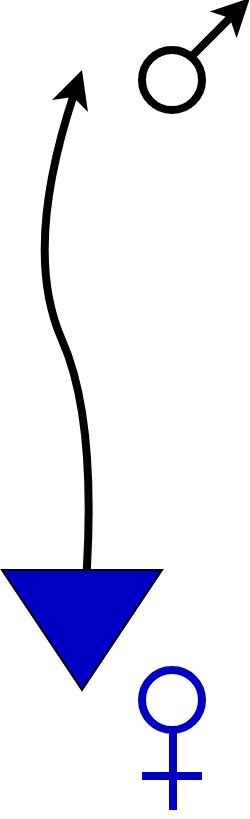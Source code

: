 <mxfile version="17.4.6" type="github">
  <diagram id="E4FNVSEl0UikUWokrGWK" name="Page-1">
    <mxGraphModel dx="687" dy="739" grid="1" gridSize="10" guides="1" tooltips="1" connect="1" arrows="1" fold="1" page="1" pageScale="1" pageWidth="850" pageHeight="1100" math="1" shadow="0">
      <root>
        <mxCell id="0" />
        <mxCell id="1" parent="0" />
        <mxCell id="n5L8uivMVd4W8fzaWhau-1" value="" style="endArrow=classic;html=1;strokeWidth=4;curved=1;" edge="1" parent="1">
          <mxGeometry width="50" height="50" relative="1" as="geometry">
            <mxPoint x="330" y="400" as="sourcePoint" />
            <mxPoint x="330" y="120" as="targetPoint" />
            <Array as="points">
              <mxPoint x="340" y="300" />
              <mxPoint x="300" y="210" />
            </Array>
          </mxGeometry>
        </mxCell>
        <mxCell id="n5L8uivMVd4W8fzaWhau-2" value="" style="triangle;whiteSpace=wrap;html=1;fillColor=#0000C4;rotation=90;" vertex="1" parent="1">
          <mxGeometry x="300" y="360" width="60" height="80" as="geometry" />
        </mxCell>
        <mxCell id="n5L8uivMVd4W8fzaWhau-6" value="" style="ellipse;whiteSpace=wrap;html=1;aspect=fixed;fontSize=60;fontColor=#000000;fillColor=none;strokeWidth=4;" vertex="1" parent="1">
          <mxGeometry x="360" y="110" width="30" height="30" as="geometry" />
        </mxCell>
        <mxCell id="n5L8uivMVd4W8fzaWhau-7" value="" style="endArrow=classic;html=1;fontSize=60;fontColor=#000000;strokeWidth=4;curved=1;" edge="1" parent="1">
          <mxGeometry width="50" height="50" relative="1" as="geometry">
            <mxPoint x="384" y="114" as="sourcePoint" />
            <mxPoint x="414" y="84" as="targetPoint" />
          </mxGeometry>
        </mxCell>
        <mxCell id="n5L8uivMVd4W8fzaWhau-8" value="" style="ellipse;whiteSpace=wrap;html=1;aspect=fixed;fontSize=60;fontColor=#000000;fillColor=none;strokeWidth=4;strokeColor=#0000C4;" vertex="1" parent="1">
          <mxGeometry x="360" y="420" width="30" height="30" as="geometry" />
        </mxCell>
        <mxCell id="n5L8uivMVd4W8fzaWhau-9" value="" style="endArrow=none;html=1;fontSize=60;fontColor=#000000;strokeWidth=4;curved=1;strokeColor=#0000C4;" edge="1" parent="1">
          <mxGeometry width="50" height="50" relative="1" as="geometry">
            <mxPoint x="375.5" y="490" as="sourcePoint" />
            <mxPoint x="375.5" y="450" as="targetPoint" />
          </mxGeometry>
        </mxCell>
        <mxCell id="n5L8uivMVd4W8fzaWhau-10" value="" style="endArrow=none;html=1;fontSize=60;fontColor=#000000;strokeWidth=4;curved=1;strokeColor=#0000C4;" edge="1" parent="1">
          <mxGeometry width="50" height="50" relative="1" as="geometry">
            <mxPoint x="360" y="473" as="sourcePoint" />
            <mxPoint x="390" y="473" as="targetPoint" />
          </mxGeometry>
        </mxCell>
      </root>
    </mxGraphModel>
  </diagram>
</mxfile>
